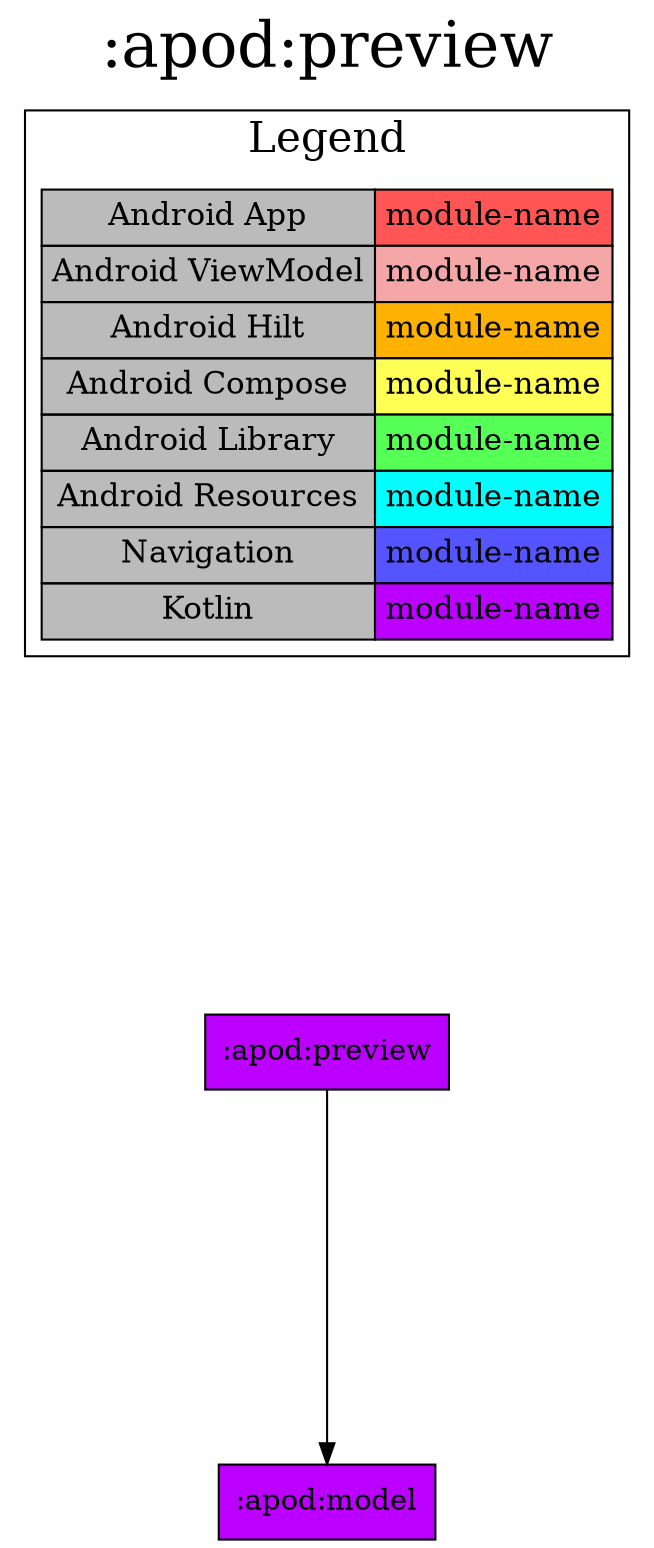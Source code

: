 digraph {
edge ["dir"="forward"]
graph ["dpi"="100","label"=":apod:preview","labelloc"="t","fontsize"="30","ranksep"="2.5","rankdir"="TB"]
node ["style"="filled"]
":apod:preview" ["fillcolor"="#BB00FF","shape"="box"]
":apod:model" ["fillcolor"="#BB00FF","shape"="box"]
{
edge ["dir"="none"]
graph ["rank"="same"]
}
":apod:preview" -> ":apod:model"
subgraph "cluster_legend" {
edge ["dir"="none"]
graph ["label"="Legend","fontsize"="20"]
"Legend" ["style"="filled","fillcolor"="#bbbbbb","shape"="none","margin"="0","fontsize"="15","label"=<
<TABLE BORDER="0" CELLBORDER="1" CELLSPACING="0" CELLPADDING="4">
<TR><TD>Android App</TD><TD BGCOLOR="#FF5555">module-name</TD></TR>
<TR><TD>Android ViewModel</TD><TD BGCOLOR="#F5A6A6">module-name</TD></TR>
<TR><TD>Android Hilt</TD><TD BGCOLOR="#FCB103">module-name</TD></TR>
<TR><TD>Android Compose</TD><TD BGCOLOR="#FFFF55">module-name</TD></TR>
<TR><TD>Android Library</TD><TD BGCOLOR="#55FF55">module-name</TD></TR>
<TR><TD>Android Resources</TD><TD BGCOLOR="#00FFFF">module-name</TD></TR>
<TR><TD>Navigation</TD><TD BGCOLOR="#5555FF">module-name</TD></TR>
<TR><TD>Kotlin</TD><TD BGCOLOR="#BB00FF">module-name</TD></TR>
</TABLE>
>]
} -> ":apod:preview" ["style"="invis"]
}